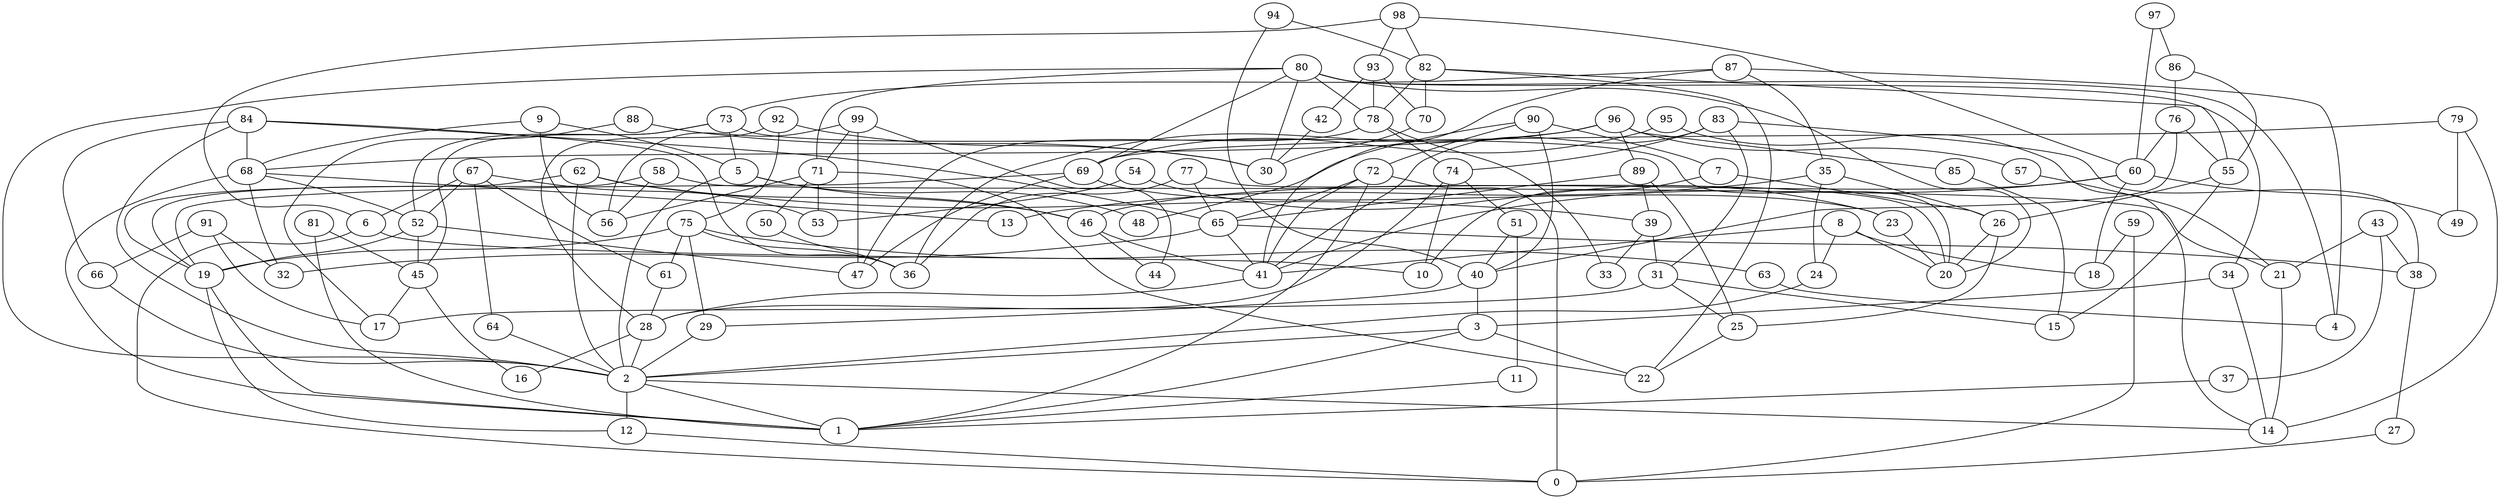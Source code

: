 digraph GG_graph {

subgraph G_graph {
edge [color = black]
"75" -> "29" [dir = none]
"75" -> "63" [dir = none]
"75" -> "36" [dir = none]
"75" -> "19" [dir = none]
"75" -> "61" [dir = none]
"5" -> "2" [dir = none]
"5" -> "46" [dir = none]
"5" -> "48" [dir = none]
"61" -> "28" [dir = none]
"38" -> "27" [dir = none]
"85" -> "15" [dir = none]
"25" -> "22" [dir = none]
"99" -> "71" [dir = none]
"99" -> "47" [dir = none]
"99" -> "56" [dir = none]
"99" -> "44" [dir = none]
"29" -> "2" [dir = none]
"76" -> "55" [dir = none]
"76" -> "60" [dir = none]
"76" -> "40" [dir = none]
"34" -> "14" [dir = none]
"34" -> "3" [dir = none]
"19" -> "12" [dir = none]
"19" -> "1" [dir = none]
"69" -> "47" [dir = none]
"69" -> "23" [dir = none]
"69" -> "19" [dir = none]
"95" -> "69" [dir = none]
"95" -> "14" [dir = none]
"81" -> "1" [dir = none]
"81" -> "45" [dir = none]
"26" -> "20" [dir = none]
"26" -> "25" [dir = none]
"21" -> "14" [dir = none]
"45" -> "16" [dir = none]
"45" -> "17" [dir = none]
"31" -> "15" [dir = none]
"31" -> "25" [dir = none]
"31" -> "17" [dir = none]
"57" -> "21" [dir = none]
"37" -> "1" [dir = none]
"46" -> "44" [dir = none]
"46" -> "41" [dir = none]
"89" -> "39" [dir = none]
"89" -> "25" [dir = none]
"89" -> "65" [dir = none]
"58" -> "21" [dir = none]
"58" -> "19" [dir = none]
"58" -> "56" [dir = none]
"84" -> "66" [dir = none]
"84" -> "68" [dir = none]
"84" -> "2" [dir = none]
"84" -> "36" [dir = none]
"84" -> "65" [dir = none]
"72" -> "0" [dir = none]
"72" -> "41" [dir = none]
"72" -> "1" [dir = none]
"72" -> "65" [dir = none]
"7" -> "26" [dir = none]
"7" -> "10" [dir = none]
"65" -> "32" [dir = none]
"65" -> "41" [dir = none]
"65" -> "38" [dir = none]
"54" -> "23" [dir = none]
"54" -> "53" [dir = none]
"93" -> "70" [dir = none]
"93" -> "78" [dir = none]
"93" -> "42" [dir = none]
"9" -> "5" [dir = none]
"9" -> "68" [dir = none]
"9" -> "56" [dir = none]
"98" -> "60" [dir = none]
"98" -> "6" [dir = none]
"98" -> "82" [dir = none]
"98" -> "93" [dir = none]
"82" -> "78" [dir = none]
"82" -> "70" [dir = none]
"82" -> "22" [dir = none]
"82" -> "55" [dir = none]
"70" -> "30" [dir = none]
"66" -> "2" [dir = none]
"23" -> "20" [dir = none]
"88" -> "17" [dir = none]
"88" -> "30" [dir = none]
"39" -> "31" [dir = none]
"39" -> "33" [dir = none]
"6" -> "10" [dir = none]
"6" -> "0" [dir = none]
"42" -> "30" [dir = none]
"80" -> "2" [dir = none]
"80" -> "69" [dir = none]
"80" -> "20" [dir = none]
"80" -> "34" [dir = none]
"80" -> "78" [dir = none]
"80" -> "71" [dir = none]
"80" -> "30" [dir = none]
"80" -> "4" [dir = none]
"41" -> "28" [dir = none]
"28" -> "2" [dir = none]
"28" -> "16" [dir = none]
"60" -> "46" [dir = none]
"60" -> "18" [dir = none]
"60" -> "49" [dir = none]
"60" -> "41" [dir = none]
"40" -> "3" [dir = none]
"40" -> "29" [dir = none]
"79" -> "49" [dir = none]
"79" -> "69" [dir = none]
"79" -> "14" [dir = none]
"63" -> "4" [dir = none]
"91" -> "32" [dir = none]
"91" -> "66" [dir = none]
"91" -> "17" [dir = none]
"74" -> "10" [dir = none]
"74" -> "28" [dir = none]
"74" -> "51" [dir = none]
"64" -> "2" [dir = none]
"86" -> "76" [dir = none]
"86" -> "55" [dir = none]
"87" -> "4" [dir = none]
"87" -> "41" [dir = none]
"87" -> "35" [dir = none]
"87" -> "73" [dir = none]
"2" -> "14" [dir = none]
"2" -> "12" [dir = none]
"2" -> "1" [dir = none]
"97" -> "60" [dir = none]
"97" -> "86" [dir = none]
"62" -> "19" [dir = none]
"62" -> "2" [dir = none]
"62" -> "46" [dir = none]
"62" -> "39" [dir = none]
"3" -> "1" [dir = none]
"3" -> "22" [dir = none]
"3" -> "2" [dir = none]
"55" -> "26" [dir = none]
"55" -> "15" [dir = none]
"78" -> "33" [dir = none]
"78" -> "74" [dir = none]
"78" -> "47" [dir = none]
"27" -> "0" [dir = none]
"8" -> "18" [dir = none]
"8" -> "24" [dir = none]
"8" -> "41" [dir = none]
"8" -> "20" [dir = none]
"35" -> "26" [dir = none]
"35" -> "24" [dir = none]
"35" -> "13" [dir = none]
"12" -> "0" [dir = none]
"68" -> "13" [dir = none]
"68" -> "1" [dir = none]
"68" -> "52" [dir = none]
"68" -> "32" [dir = none]
"43" -> "38" [dir = none]
"43" -> "37" [dir = none]
"43" -> "21" [dir = none]
"96" -> "85" [dir = none]
"96" -> "57" [dir = none]
"96" -> "36" [dir = none]
"96" -> "68" [dir = none]
"94" -> "40" [dir = none]
"94" -> "82" [dir = none]
"52" -> "45" [dir = none]
"52" -> "19" [dir = none]
"83" -> "38" [dir = none]
"83" -> "41" [dir = none]
"83" -> "31" [dir = none]
"83" -> "74" [dir = none]
"77" -> "20" [dir = none]
"77" -> "36" [dir = none]
"77" -> "65" [dir = none]
"73" -> "52" [dir = none]
"73" -> "5" [dir = none]
"73" -> "20" [dir = none]
"73" -> "45" [dir = none]
"92" -> "30" [dir = none]
"92" -> "75" [dir = none]
"92" -> "28" [dir = none]
"71" -> "56" [dir = none]
"71" -> "50" [dir = none]
"71" -> "22" [dir = none]
"71" -> "53" [dir = none]
"51" -> "40" [dir = none]
"51" -> "11" [dir = none]
"11" -> "1" [dir = none]
"90" -> "7" [dir = none]
"90" -> "48" [dir = none]
"90" -> "72" [dir = none]
"90" -> "40" [dir = none]
"24" -> "2" [dir = none]
"59" -> "0" [dir = none]
"59" -> "18" [dir = none]
"67" -> "64" [dir = none]
"67" -> "53" [dir = none]
"67" -> "61" [dir = none]
"67" -> "6" [dir = none]
"67" -> "52" [dir = none]
"50" -> "36" [dir = none]
"52" -> "47" [dir = none]
"96" -> "89" [dir = none]
}

}
